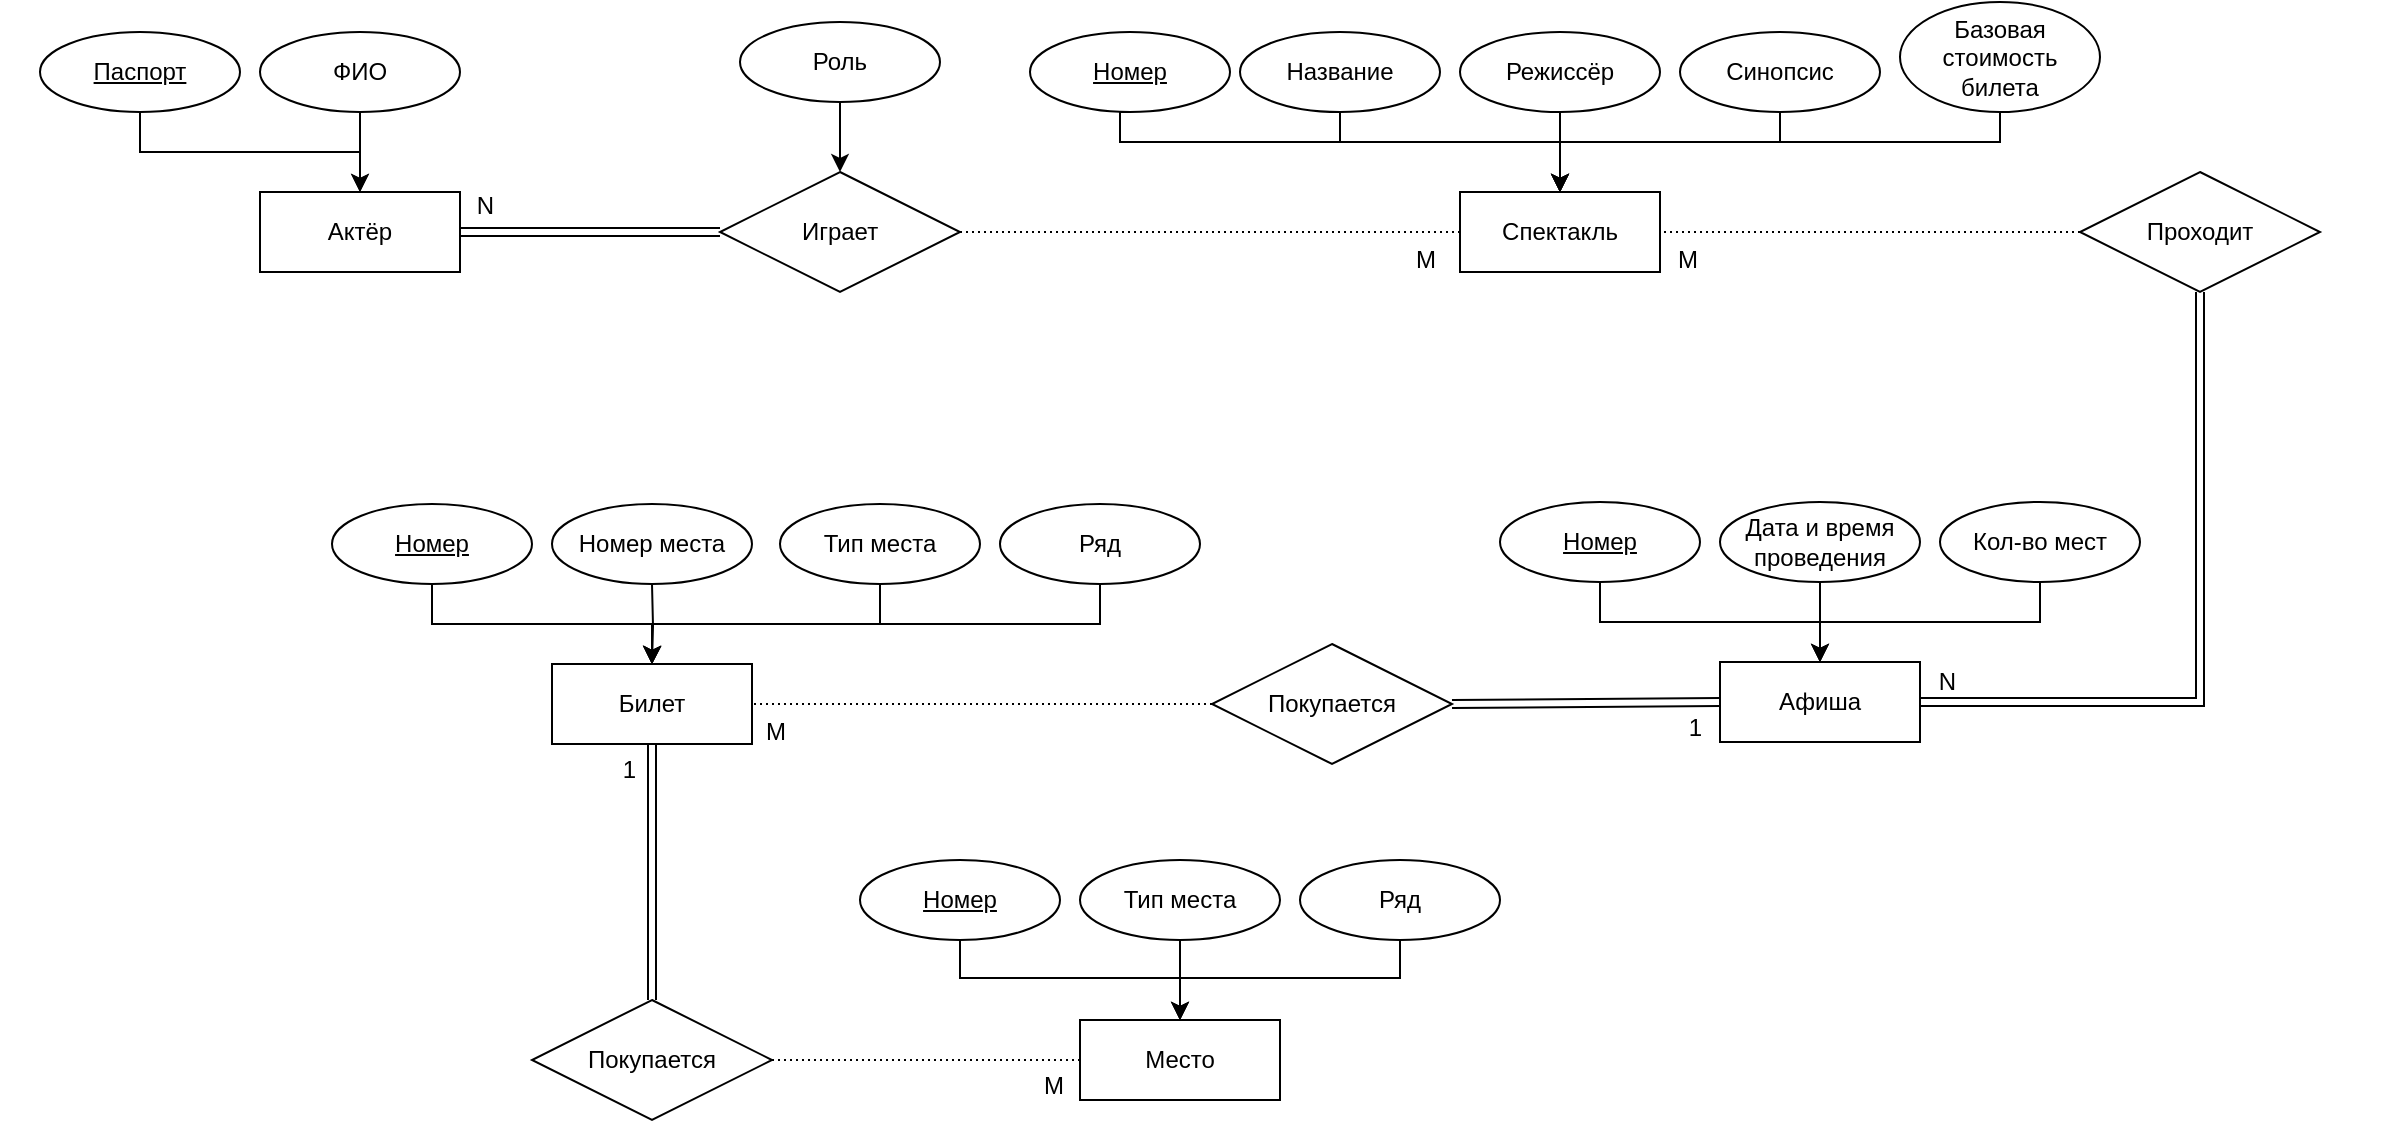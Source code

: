 <mxfile version="21.7.5" type="github">
  <diagram name="Page-1" id="SAqlBFbOTdl7joELZFH2">
    <mxGraphModel dx="3293" dy="880" grid="1" gridSize="10" guides="1" tooltips="1" connect="1" arrows="1" fold="1" page="1" pageScale="1" pageWidth="850" pageHeight="1100" math="0" shadow="0">
      <root>
        <mxCell id="0" />
        <mxCell id="1" parent="0" />
        <mxCell id="4glDPjy44DgBdv_v6pXj-3" value="" style="group" parent="1" vertex="1" connectable="0">
          <mxGeometry x="-500" y="145" width="460" height="120" as="geometry" />
        </mxCell>
        <mxCell id="4glDPjy44DgBdv_v6pXj-4" value="Спектакль" style="whiteSpace=wrap;html=1;align=center;" parent="4glDPjy44DgBdv_v6pXj-3" vertex="1">
          <mxGeometry x="190" y="80" width="100" height="40" as="geometry" />
        </mxCell>
        <mxCell id="4glDPjy44DgBdv_v6pXj-5" style="edgeStyle=orthogonalEdgeStyle;rounded=0;orthogonalLoop=1;jettySize=auto;html=1;entryX=0.5;entryY=0;entryDx=0;entryDy=0;exitX=0.5;exitY=1;exitDx=0;exitDy=0;" parent="4glDPjy44DgBdv_v6pXj-3" source="4glDPjy44DgBdv_v6pXj-6" target="4glDPjy44DgBdv_v6pXj-4" edge="1">
          <mxGeometry relative="1" as="geometry">
            <Array as="points">
              <mxPoint x="20" y="40" />
              <mxPoint x="20" y="55" />
              <mxPoint x="240" y="55" />
            </Array>
          </mxGeometry>
        </mxCell>
        <mxCell id="4glDPjy44DgBdv_v6pXj-6" value="&lt;u&gt;Номер&lt;/u&gt;" style="ellipse;whiteSpace=wrap;html=1;align=center;" parent="4glDPjy44DgBdv_v6pXj-3" vertex="1">
          <mxGeometry x="-25" width="100" height="40" as="geometry" />
        </mxCell>
        <mxCell id="4glDPjy44DgBdv_v6pXj-7" value="" style="edgeStyle=orthogonalEdgeStyle;rounded=0;orthogonalLoop=1;jettySize=auto;html=1;" parent="4glDPjy44DgBdv_v6pXj-3" source="4glDPjy44DgBdv_v6pXj-8" target="4glDPjy44DgBdv_v6pXj-4" edge="1">
          <mxGeometry relative="1" as="geometry">
            <Array as="points">
              <mxPoint x="130" y="55" />
              <mxPoint x="240" y="55" />
            </Array>
          </mxGeometry>
        </mxCell>
        <mxCell id="4glDPjy44DgBdv_v6pXj-8" value="Название" style="ellipse;whiteSpace=wrap;html=1;align=center;" parent="4glDPjy44DgBdv_v6pXj-3" vertex="1">
          <mxGeometry x="80" width="100" height="40" as="geometry" />
        </mxCell>
        <mxCell id="4glDPjy44DgBdv_v6pXj-154" style="edgeStyle=orthogonalEdgeStyle;rounded=0;orthogonalLoop=1;jettySize=auto;html=1;entryX=0.5;entryY=0;entryDx=0;entryDy=0;exitX=0.5;exitY=1;exitDx=0;exitDy=0;" parent="4glDPjy44DgBdv_v6pXj-3" source="4glDPjy44DgBdv_v6pXj-150" target="4glDPjy44DgBdv_v6pXj-4" edge="1">
          <mxGeometry relative="1" as="geometry">
            <Array as="points">
              <mxPoint x="240" y="55" />
              <mxPoint x="240" y="55" />
            </Array>
          </mxGeometry>
        </mxCell>
        <mxCell id="4glDPjy44DgBdv_v6pXj-150" value="Режиссёр" style="ellipse;whiteSpace=wrap;html=1;align=center;" parent="4glDPjy44DgBdv_v6pXj-3" vertex="1">
          <mxGeometry x="190" width="100" height="40" as="geometry" />
        </mxCell>
        <mxCell id="4glDPjy44DgBdv_v6pXj-156" style="edgeStyle=orthogonalEdgeStyle;rounded=0;orthogonalLoop=1;jettySize=auto;html=1;exitX=0.5;exitY=1;exitDx=0;exitDy=0;entryX=0.5;entryY=0;entryDx=0;entryDy=0;" parent="4glDPjy44DgBdv_v6pXj-3" source="4glDPjy44DgBdv_v6pXj-155" target="4glDPjy44DgBdv_v6pXj-4" edge="1">
          <mxGeometry relative="1" as="geometry">
            <Array as="points">
              <mxPoint x="350" y="55" />
              <mxPoint x="240" y="55" />
            </Array>
          </mxGeometry>
        </mxCell>
        <mxCell id="4glDPjy44DgBdv_v6pXj-155" value="Синопсис" style="ellipse;whiteSpace=wrap;html=1;align=center;" parent="4glDPjy44DgBdv_v6pXj-3" vertex="1">
          <mxGeometry x="300" width="100" height="40" as="geometry" />
        </mxCell>
        <mxCell id="4glDPjy44DgBdv_v6pXj-31" value="" style="group" parent="1" vertex="1" connectable="0">
          <mxGeometry x="-874" y="381" width="440" height="120" as="geometry" />
        </mxCell>
        <mxCell id="4glDPjy44DgBdv_v6pXj-32" value="Билет" style="whiteSpace=wrap;html=1;align=center;" parent="4glDPjy44DgBdv_v6pXj-31" vertex="1">
          <mxGeometry x="110" y="80" width="100" height="40" as="geometry" />
        </mxCell>
        <mxCell id="4glDPjy44DgBdv_v6pXj-33" style="edgeStyle=orthogonalEdgeStyle;rounded=0;orthogonalLoop=1;jettySize=auto;html=1;entryX=0.5;entryY=0;entryDx=0;entryDy=0;" parent="4glDPjy44DgBdv_v6pXj-31" source="4glDPjy44DgBdv_v6pXj-34" target="4glDPjy44DgBdv_v6pXj-32" edge="1">
          <mxGeometry relative="1" as="geometry">
            <Array as="points">
              <mxPoint x="50" y="60" />
              <mxPoint x="160" y="60" />
            </Array>
          </mxGeometry>
        </mxCell>
        <mxCell id="4glDPjy44DgBdv_v6pXj-34" value="&lt;u&gt;Номер&lt;/u&gt;" style="ellipse;whiteSpace=wrap;html=1;align=center;" parent="4glDPjy44DgBdv_v6pXj-31" vertex="1">
          <mxGeometry width="100" height="40" as="geometry" />
        </mxCell>
        <mxCell id="4glDPjy44DgBdv_v6pXj-35" value="" style="edgeStyle=orthogonalEdgeStyle;rounded=0;orthogonalLoop=1;jettySize=auto;html=1;" parent="4glDPjy44DgBdv_v6pXj-31" target="4glDPjy44DgBdv_v6pXj-32" edge="1">
          <mxGeometry relative="1" as="geometry">
            <mxPoint x="160" y="40" as="sourcePoint" />
          </mxGeometry>
        </mxCell>
        <mxCell id="4glDPjy44DgBdv_v6pXj-130" value="Номер места" style="ellipse;whiteSpace=wrap;html=1;align=center;" parent="4glDPjy44DgBdv_v6pXj-31" vertex="1">
          <mxGeometry x="110" width="100" height="40" as="geometry" />
        </mxCell>
        <mxCell id="4glDPjy44DgBdv_v6pXj-127" value="" style="group" parent="4glDPjy44DgBdv_v6pXj-31" vertex="1" connectable="0">
          <mxGeometry x="-20" width="454" height="120" as="geometry" />
        </mxCell>
        <mxCell id="4glDPjy44DgBdv_v6pXj-134" value="Тип места" style="ellipse;whiteSpace=wrap;html=1;align=center;" parent="4glDPjy44DgBdv_v6pXj-127" vertex="1">
          <mxGeometry x="244" width="100" height="40" as="geometry" />
        </mxCell>
        <mxCell id="4glDPjy44DgBdv_v6pXj-160" value="Ряд" style="ellipse;whiteSpace=wrap;html=1;align=center;" parent="4glDPjy44DgBdv_v6pXj-127" vertex="1">
          <mxGeometry x="354" width="100" height="40" as="geometry" />
        </mxCell>
        <mxCell id="4glDPjy44DgBdv_v6pXj-133" style="edgeStyle=orthogonalEdgeStyle;rounded=0;orthogonalLoop=1;jettySize=auto;html=1;entryX=0.5;entryY=0;entryDx=0;entryDy=0;" parent="4glDPjy44DgBdv_v6pXj-31" source="4glDPjy44DgBdv_v6pXj-134" target="4glDPjy44DgBdv_v6pXj-32" edge="1">
          <mxGeometry relative="1" as="geometry">
            <Array as="points">
              <mxPoint x="274" y="60" />
              <mxPoint x="160" y="60" />
            </Array>
            <mxPoint x="240" y="80" as="targetPoint" />
          </mxGeometry>
        </mxCell>
        <mxCell id="4glDPjy44DgBdv_v6pXj-161" style="edgeStyle=orthogonalEdgeStyle;rounded=0;orthogonalLoop=1;jettySize=auto;html=1;entryX=0.5;entryY=0;entryDx=0;entryDy=0;" parent="4glDPjy44DgBdv_v6pXj-31" source="4glDPjy44DgBdv_v6pXj-160" target="4glDPjy44DgBdv_v6pXj-32" edge="1">
          <mxGeometry relative="1" as="geometry">
            <Array as="points">
              <mxPoint x="384" y="60" />
              <mxPoint x="160" y="60" />
            </Array>
          </mxGeometry>
        </mxCell>
        <mxCell id="4glDPjy44DgBdv_v6pXj-97" value="" style="group" parent="1" vertex="1" connectable="0">
          <mxGeometry x="-1040" y="145" width="230" height="120" as="geometry" />
        </mxCell>
        <mxCell id="4glDPjy44DgBdv_v6pXj-82" value="Актёр" style="whiteSpace=wrap;html=1;align=center;" parent="4glDPjy44DgBdv_v6pXj-97" vertex="1">
          <mxGeometry x="130" y="80" width="100" height="40" as="geometry" />
        </mxCell>
        <mxCell id="4glDPjy44DgBdv_v6pXj-83" style="edgeStyle=orthogonalEdgeStyle;rounded=0;orthogonalLoop=1;jettySize=auto;html=1;entryX=0.5;entryY=0;entryDx=0;entryDy=0;exitX=0.5;exitY=1;exitDx=0;exitDy=0;" parent="4glDPjy44DgBdv_v6pXj-97" source="4glDPjy44DgBdv_v6pXj-84" target="4glDPjy44DgBdv_v6pXj-82" edge="1">
          <mxGeometry relative="1" as="geometry">
            <Array as="points">
              <mxPoint x="70" y="60" />
              <mxPoint x="180" y="60" />
            </Array>
          </mxGeometry>
        </mxCell>
        <mxCell id="4glDPjy44DgBdv_v6pXj-84" value="&lt;u&gt;Паспорт&lt;/u&gt;" style="ellipse;whiteSpace=wrap;html=1;align=center;" parent="4glDPjy44DgBdv_v6pXj-97" vertex="1">
          <mxGeometry x="20" width="100" height="40" as="geometry" />
        </mxCell>
        <mxCell id="4glDPjy44DgBdv_v6pXj-85" value="" style="edgeStyle=orthogonalEdgeStyle;rounded=0;orthogonalLoop=1;jettySize=auto;html=1;" parent="4glDPjy44DgBdv_v6pXj-97" source="4glDPjy44DgBdv_v6pXj-86" target="4glDPjy44DgBdv_v6pXj-82" edge="1">
          <mxGeometry relative="1" as="geometry" />
        </mxCell>
        <mxCell id="4glDPjy44DgBdv_v6pXj-86" value="ФИО" style="ellipse;whiteSpace=wrap;html=1;align=center;" parent="4glDPjy44DgBdv_v6pXj-97" vertex="1">
          <mxGeometry x="130" width="100" height="40" as="geometry" />
        </mxCell>
        <mxCell id="4glDPjy44DgBdv_v6pXj-98" value="" style="group" parent="1" vertex="1" connectable="0">
          <mxGeometry x="-290" y="420" width="440" height="120" as="geometry" />
        </mxCell>
        <mxCell id="4glDPjy44DgBdv_v6pXj-99" value="Афиша" style="whiteSpace=wrap;html=1;align=center;" parent="4glDPjy44DgBdv_v6pXj-98" vertex="1">
          <mxGeometry x="110" y="40" width="100" height="40" as="geometry" />
        </mxCell>
        <mxCell id="4glDPjy44DgBdv_v6pXj-100" style="edgeStyle=orthogonalEdgeStyle;rounded=0;orthogonalLoop=1;jettySize=auto;html=1;entryX=0.5;entryY=0;entryDx=0;entryDy=0;" parent="4glDPjy44DgBdv_v6pXj-98" source="4glDPjy44DgBdv_v6pXj-101" target="4glDPjy44DgBdv_v6pXj-99" edge="1">
          <mxGeometry relative="1" as="geometry">
            <Array as="points">
              <mxPoint x="50" y="20" />
              <mxPoint x="160" y="20" />
            </Array>
          </mxGeometry>
        </mxCell>
        <mxCell id="4glDPjy44DgBdv_v6pXj-101" value="&lt;u&gt;Номер&lt;/u&gt;" style="ellipse;whiteSpace=wrap;html=1;align=center;" parent="4glDPjy44DgBdv_v6pXj-98" vertex="1">
          <mxGeometry y="-40" width="100" height="40" as="geometry" />
        </mxCell>
        <mxCell id="4glDPjy44DgBdv_v6pXj-102" value="" style="edgeStyle=orthogonalEdgeStyle;rounded=0;orthogonalLoop=1;jettySize=auto;html=1;" parent="4glDPjy44DgBdv_v6pXj-98" source="4glDPjy44DgBdv_v6pXj-103" target="4glDPjy44DgBdv_v6pXj-99" edge="1">
          <mxGeometry relative="1" as="geometry" />
        </mxCell>
        <mxCell id="4glDPjy44DgBdv_v6pXj-103" value="Дата и время проведения" style="ellipse;whiteSpace=wrap;html=1;align=center;" parent="4glDPjy44DgBdv_v6pXj-98" vertex="1">
          <mxGeometry x="110" y="-40" width="100" height="40" as="geometry" />
        </mxCell>
        <mxCell id="4glDPjy44DgBdv_v6pXj-104" style="edgeStyle=orthogonalEdgeStyle;rounded=0;orthogonalLoop=1;jettySize=auto;html=1;entryX=0.5;entryY=0;entryDx=0;entryDy=0;" parent="4glDPjy44DgBdv_v6pXj-98" source="4glDPjy44DgBdv_v6pXj-105" target="4glDPjy44DgBdv_v6pXj-99" edge="1">
          <mxGeometry relative="1" as="geometry">
            <Array as="points">
              <mxPoint x="270" y="20" />
              <mxPoint x="160" y="20" />
            </Array>
          </mxGeometry>
        </mxCell>
        <mxCell id="4glDPjy44DgBdv_v6pXj-105" value="Кол-во мест" style="ellipse;whiteSpace=wrap;html=1;align=center;" parent="4glDPjy44DgBdv_v6pXj-98" vertex="1">
          <mxGeometry x="220" y="-40" width="100" height="40" as="geometry" />
        </mxCell>
        <mxCell id="4glDPjy44DgBdv_v6pXj-106" value="&lt;div&gt;Играет&lt;/div&gt;" style="shape=rhombus;perimeter=rhombusPerimeter;whiteSpace=wrap;html=1;align=center;" parent="1" vertex="1">
          <mxGeometry x="-680" y="215" width="120" height="60" as="geometry" />
        </mxCell>
        <mxCell id="4glDPjy44DgBdv_v6pXj-107" value="" style="endArrow=none;html=1;rounded=0;dashed=1;dashPattern=1 2;exitX=1;exitY=0.5;exitDx=0;exitDy=0;entryX=0;entryY=0.5;entryDx=0;entryDy=0;" parent="1" source="4glDPjy44DgBdv_v6pXj-106" target="4glDPjy44DgBdv_v6pXj-4" edge="1">
          <mxGeometry relative="1" as="geometry">
            <mxPoint x="-680" y="560" as="sourcePoint" />
            <mxPoint x="-670" y="300" as="targetPoint" />
            <Array as="points" />
          </mxGeometry>
        </mxCell>
        <mxCell id="4glDPjy44DgBdv_v6pXj-108" value="&lt;div&gt;М&lt;/div&gt;" style="resizable=0;html=1;whiteSpace=wrap;align=right;verticalAlign=bottom;" parent="4glDPjy44DgBdv_v6pXj-107" connectable="0" vertex="1">
          <mxGeometry x="1" relative="1" as="geometry">
            <mxPoint x="-11" y="22" as="offset" />
          </mxGeometry>
        </mxCell>
        <mxCell id="4glDPjy44DgBdv_v6pXj-109" value="" style="shape=link;html=1;rounded=0;exitX=0;exitY=0.5;exitDx=0;exitDy=0;entryX=1;entryY=0.5;entryDx=0;entryDy=0;" parent="1" source="4glDPjy44DgBdv_v6pXj-106" target="4glDPjy44DgBdv_v6pXj-82" edge="1">
          <mxGeometry relative="1" as="geometry">
            <mxPoint x="-660" y="340" as="sourcePoint" />
            <mxPoint x="-830" y="350" as="targetPoint" />
            <Array as="points" />
          </mxGeometry>
        </mxCell>
        <mxCell id="4glDPjy44DgBdv_v6pXj-110" value="N" style="resizable=0;html=1;whiteSpace=wrap;align=right;verticalAlign=bottom;" parent="4glDPjy44DgBdv_v6pXj-109" connectable="0" vertex="1">
          <mxGeometry x="1" relative="1" as="geometry">
            <mxPoint x="18" y="-5" as="offset" />
          </mxGeometry>
        </mxCell>
        <mxCell id="4glDPjy44DgBdv_v6pXj-118" value="Проходит" style="shape=rhombus;perimeter=rhombusPerimeter;whiteSpace=wrap;html=1;align=center;" parent="1" vertex="1">
          <mxGeometry y="215" width="120" height="60" as="geometry" />
        </mxCell>
        <mxCell id="4glDPjy44DgBdv_v6pXj-123" value="" style="endArrow=none;html=1;rounded=0;dashed=1;dashPattern=1 2;exitX=0;exitY=0.5;exitDx=0;exitDy=0;entryX=1;entryY=0.5;entryDx=0;entryDy=0;" parent="1" source="4glDPjy44DgBdv_v6pXj-118" target="4glDPjy44DgBdv_v6pXj-4" edge="1">
          <mxGeometry relative="1" as="geometry">
            <mxPoint x="-260" y="530" as="sourcePoint" />
            <mxPoint x="-60" y="530" as="targetPoint" />
            <Array as="points" />
          </mxGeometry>
        </mxCell>
        <mxCell id="4glDPjy44DgBdv_v6pXj-124" value="&lt;div&gt;М&lt;/div&gt;" style="resizable=0;html=1;whiteSpace=wrap;align=right;verticalAlign=bottom;" parent="4glDPjy44DgBdv_v6pXj-123" connectable="0" vertex="1">
          <mxGeometry x="1" relative="1" as="geometry">
            <mxPoint x="20" y="22" as="offset" />
          </mxGeometry>
        </mxCell>
        <mxCell id="4glDPjy44DgBdv_v6pXj-125" value="" style="shape=link;html=1;rounded=0;entryX=1;entryY=0.5;entryDx=0;entryDy=0;exitX=0.5;exitY=1;exitDx=0;exitDy=0;" parent="1" source="4glDPjy44DgBdv_v6pXj-118" target="4glDPjy44DgBdv_v6pXj-99" edge="1">
          <mxGeometry relative="1" as="geometry">
            <mxPoint x="-470" y="400" as="sourcePoint" />
            <mxPoint x="-310" y="400" as="targetPoint" />
            <Array as="points">
              <mxPoint x="60" y="480" />
            </Array>
          </mxGeometry>
        </mxCell>
        <mxCell id="4glDPjy44DgBdv_v6pXj-126" value="N" style="resizable=0;html=1;whiteSpace=wrap;align=right;verticalAlign=bottom;" parent="4glDPjy44DgBdv_v6pXj-125" connectable="0" vertex="1">
          <mxGeometry x="1" relative="1" as="geometry">
            <mxPoint x="19" y="-2" as="offset" />
          </mxGeometry>
        </mxCell>
        <mxCell id="4glDPjy44DgBdv_v6pXj-140" value="&lt;div&gt;Покупается&lt;/div&gt;" style="shape=rhombus;perimeter=rhombusPerimeter;whiteSpace=wrap;html=1;align=center;" parent="1" vertex="1">
          <mxGeometry x="-434" y="451" width="120" height="60" as="geometry" />
        </mxCell>
        <mxCell id="4glDPjy44DgBdv_v6pXj-143" value="" style="shape=link;html=1;rounded=0;exitX=1;exitY=0.5;exitDx=0;exitDy=0;entryX=0;entryY=0.5;entryDx=0;entryDy=0;" parent="1" source="4glDPjy44DgBdv_v6pXj-140" target="4glDPjy44DgBdv_v6pXj-99" edge="1">
          <mxGeometry relative="1" as="geometry">
            <mxPoint x="-530" y="685" as="sourcePoint" />
            <mxPoint x="-10" y="660" as="targetPoint" />
            <Array as="points" />
          </mxGeometry>
        </mxCell>
        <mxCell id="4glDPjy44DgBdv_v6pXj-144" value="1" style="resizable=0;html=1;whiteSpace=wrap;align=right;verticalAlign=bottom;" parent="4glDPjy44DgBdv_v6pXj-143" connectable="0" vertex="1">
          <mxGeometry x="1" relative="1" as="geometry">
            <mxPoint x="-7" y="21" as="offset" />
          </mxGeometry>
        </mxCell>
        <mxCell id="4glDPjy44DgBdv_v6pXj-148" value="" style="endArrow=none;html=1;rounded=0;dashed=1;dashPattern=1 2;exitX=0;exitY=0.5;exitDx=0;exitDy=0;entryX=1;entryY=0.5;entryDx=0;entryDy=0;" parent="1" source="4glDPjy44DgBdv_v6pXj-140" target="4glDPjy44DgBdv_v6pXj-32" edge="1">
          <mxGeometry relative="1" as="geometry">
            <mxPoint x="-550" y="76" as="sourcePoint" />
            <mxPoint x="-370" y="76" as="targetPoint" />
            <Array as="points" />
          </mxGeometry>
        </mxCell>
        <mxCell id="4glDPjy44DgBdv_v6pXj-149" value="&lt;div&gt;М&lt;/div&gt;" style="resizable=0;html=1;whiteSpace=wrap;align=right;verticalAlign=bottom;" parent="4glDPjy44DgBdv_v6pXj-148" connectable="0" vertex="1">
          <mxGeometry x="1" relative="1" as="geometry">
            <mxPoint x="18" y="22" as="offset" />
          </mxGeometry>
        </mxCell>
        <mxCell id="4glDPjy44DgBdv_v6pXj-153" style="edgeStyle=orthogonalEdgeStyle;rounded=0;orthogonalLoop=1;jettySize=auto;html=1;exitX=0.5;exitY=1;exitDx=0;exitDy=0;entryX=0.5;entryY=0;entryDx=0;entryDy=0;" parent="1" source="4glDPjy44DgBdv_v6pXj-151" target="4glDPjy44DgBdv_v6pXj-106" edge="1">
          <mxGeometry relative="1" as="geometry" />
        </mxCell>
        <mxCell id="4glDPjy44DgBdv_v6pXj-151" value="Роль" style="ellipse;whiteSpace=wrap;html=1;align=center;" parent="1" vertex="1">
          <mxGeometry x="-670" y="140" width="100" height="40" as="geometry" />
        </mxCell>
        <mxCell id="4glDPjy44DgBdv_v6pXj-158" style="edgeStyle=orthogonalEdgeStyle;rounded=0;orthogonalLoop=1;jettySize=auto;html=1;exitX=0.5;exitY=1;exitDx=0;exitDy=0;entryX=0.5;entryY=0;entryDx=0;entryDy=0;" parent="1" source="4glDPjy44DgBdv_v6pXj-157" target="4glDPjy44DgBdv_v6pXj-4" edge="1">
          <mxGeometry relative="1" as="geometry">
            <Array as="points">
              <mxPoint x="-40" y="200" />
              <mxPoint x="-260" y="200" />
            </Array>
          </mxGeometry>
        </mxCell>
        <mxCell id="4glDPjy44DgBdv_v6pXj-157" value="Базовая стоимость билета" style="ellipse;whiteSpace=wrap;html=1;align=center;" parent="1" vertex="1">
          <mxGeometry x="-90" y="130" width="100" height="55" as="geometry" />
        </mxCell>
        <mxCell id="-D2P6G_5DLAz98l34him-14" value="&lt;div&gt;Покупается&lt;/div&gt;" style="shape=rhombus;perimeter=rhombusPerimeter;whiteSpace=wrap;html=1;align=center;" vertex="1" parent="1">
          <mxGeometry x="-774" y="629" width="120" height="60" as="geometry" />
        </mxCell>
        <mxCell id="-D2P6G_5DLAz98l34him-15" value="" style="shape=link;html=1;rounded=0;entryX=0.5;entryY=1;entryDx=0;entryDy=0;exitX=0.5;exitY=0;exitDx=0;exitDy=0;" edge="1" parent="1" source="-D2P6G_5DLAz98l34him-14" target="4glDPjy44DgBdv_v6pXj-32">
          <mxGeometry relative="1" as="geometry">
            <mxPoint x="-580" y="821" as="sourcePoint" />
            <mxPoint x="-486" y="581" as="targetPoint" />
            <Array as="points" />
          </mxGeometry>
        </mxCell>
        <mxCell id="-D2P6G_5DLAz98l34him-16" value="1" style="resizable=0;html=1;whiteSpace=wrap;align=right;verticalAlign=bottom;" connectable="0" vertex="1" parent="-D2P6G_5DLAz98l34him-15">
          <mxGeometry x="1" relative="1" as="geometry">
            <mxPoint x="-7" y="21" as="offset" />
          </mxGeometry>
        </mxCell>
        <mxCell id="-D2P6G_5DLAz98l34him-17" value="" style="endArrow=none;html=1;rounded=0;dashed=1;dashPattern=1 2;entryX=0;entryY=0.5;entryDx=0;entryDy=0;exitX=1;exitY=0.5;exitDx=0;exitDy=0;" edge="1" parent="1" source="-D2P6G_5DLAz98l34him-14" target="-D2P6G_5DLAz98l34him-2">
          <mxGeometry relative="1" as="geometry">
            <mxPoint x="-840" y="739" as="sourcePoint" />
            <mxPoint x="-1020" y="669" as="targetPoint" />
            <Array as="points" />
          </mxGeometry>
        </mxCell>
        <mxCell id="-D2P6G_5DLAz98l34him-18" value="&lt;div&gt;М&lt;/div&gt;" style="resizable=0;html=1;whiteSpace=wrap;align=right;verticalAlign=bottom;" connectable="0" vertex="1" parent="-D2P6G_5DLAz98l34him-17">
          <mxGeometry x="1" relative="1" as="geometry">
            <mxPoint x="-7" y="21" as="offset" />
          </mxGeometry>
        </mxCell>
        <mxCell id="-D2P6G_5DLAz98l34him-20" value="" style="group" vertex="1" connectable="0" parent="1">
          <mxGeometry x="-610" y="559" width="320" height="120" as="geometry" />
        </mxCell>
        <mxCell id="-D2P6G_5DLAz98l34him-2" value="Место" style="whiteSpace=wrap;html=1;align=center;" vertex="1" parent="-D2P6G_5DLAz98l34him-20">
          <mxGeometry x="110" y="80" width="100" height="40" as="geometry" />
        </mxCell>
        <mxCell id="-D2P6G_5DLAz98l34him-3" style="edgeStyle=orthogonalEdgeStyle;rounded=0;orthogonalLoop=1;jettySize=auto;html=1;entryX=0.5;entryY=0;entryDx=0;entryDy=0;" edge="1" parent="-D2P6G_5DLAz98l34him-20" source="-D2P6G_5DLAz98l34him-4" target="-D2P6G_5DLAz98l34him-2">
          <mxGeometry relative="1" as="geometry">
            <Array as="points">
              <mxPoint x="50" y="59" />
              <mxPoint x="160" y="59" />
            </Array>
          </mxGeometry>
        </mxCell>
        <mxCell id="-D2P6G_5DLAz98l34him-4" value="&lt;u&gt;Номер&lt;/u&gt;" style="ellipse;whiteSpace=wrap;html=1;align=center;" vertex="1" parent="-D2P6G_5DLAz98l34him-20">
          <mxGeometry width="100" height="40" as="geometry" />
        </mxCell>
        <mxCell id="-D2P6G_5DLAz98l34him-10" style="edgeStyle=orthogonalEdgeStyle;rounded=0;orthogonalLoop=1;jettySize=auto;html=1;entryX=0.5;entryY=0;entryDx=0;entryDy=0;exitX=0.5;exitY=1;exitDx=0;exitDy=0;" edge="1" parent="-D2P6G_5DLAz98l34him-20" source="-D2P6G_5DLAz98l34him-8" target="-D2P6G_5DLAz98l34him-2">
          <mxGeometry relative="1" as="geometry">
            <Array as="points">
              <mxPoint x="160" y="69" />
              <mxPoint x="160" y="69" />
            </Array>
            <mxPoint x="240" y="80" as="targetPoint" />
          </mxGeometry>
        </mxCell>
        <mxCell id="-D2P6G_5DLAz98l34him-8" value="Тип места" style="ellipse;whiteSpace=wrap;html=1;align=center;" vertex="1" parent="-D2P6G_5DLAz98l34him-20">
          <mxGeometry x="110" width="100" height="40" as="geometry" />
        </mxCell>
        <mxCell id="-D2P6G_5DLAz98l34him-19" style="edgeStyle=orthogonalEdgeStyle;rounded=0;orthogonalLoop=1;jettySize=auto;html=1;entryX=0.5;entryY=0;entryDx=0;entryDy=0;" edge="1" parent="-D2P6G_5DLAz98l34him-20" source="-D2P6G_5DLAz98l34him-9" target="-D2P6G_5DLAz98l34him-2">
          <mxGeometry relative="1" as="geometry">
            <Array as="points">
              <mxPoint x="270" y="59" />
              <mxPoint x="160" y="59" />
            </Array>
          </mxGeometry>
        </mxCell>
        <mxCell id="-D2P6G_5DLAz98l34him-9" value="Ряд" style="ellipse;whiteSpace=wrap;html=1;align=center;" vertex="1" parent="-D2P6G_5DLAz98l34him-20">
          <mxGeometry x="220" width="100" height="40" as="geometry" />
        </mxCell>
      </root>
    </mxGraphModel>
  </diagram>
</mxfile>
